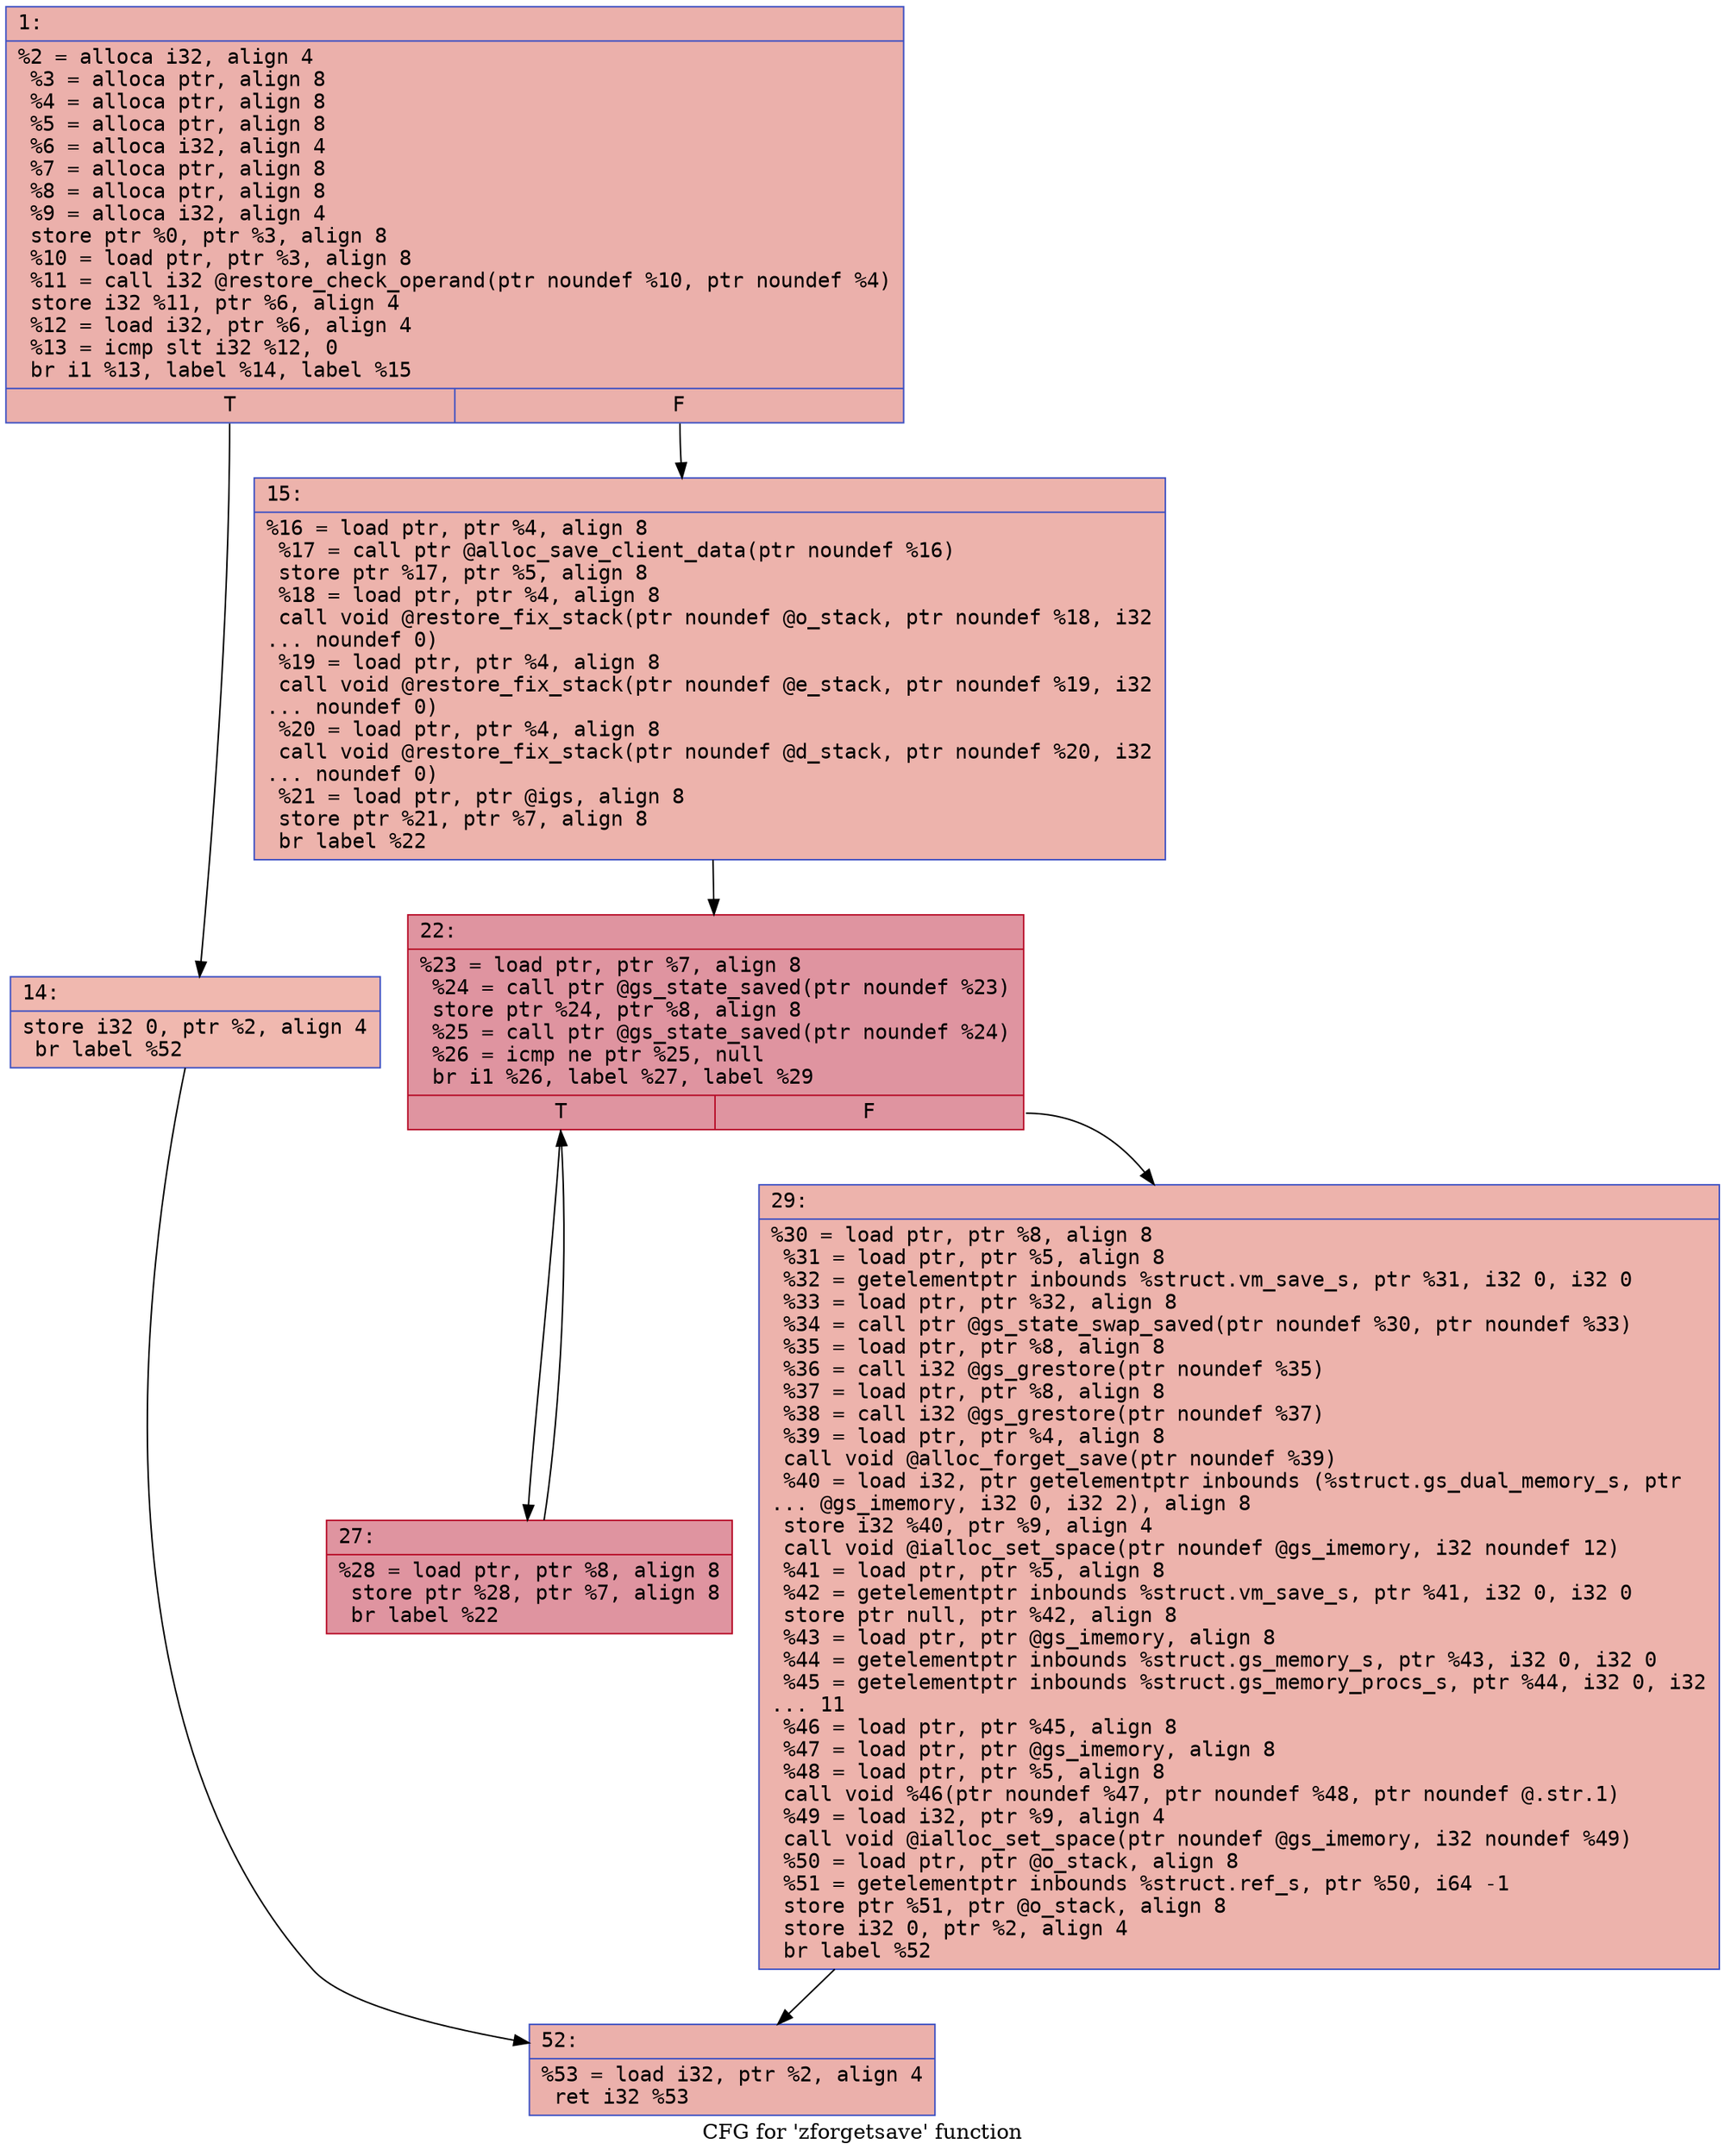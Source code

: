 digraph "CFG for 'zforgetsave' function" {
	label="CFG for 'zforgetsave' function";

	Node0x600000ca3e80 [shape=record,color="#3d50c3ff", style=filled, fillcolor="#d24b4070" fontname="Courier",label="{1:\l|  %2 = alloca i32, align 4\l  %3 = alloca ptr, align 8\l  %4 = alloca ptr, align 8\l  %5 = alloca ptr, align 8\l  %6 = alloca i32, align 4\l  %7 = alloca ptr, align 8\l  %8 = alloca ptr, align 8\l  %9 = alloca i32, align 4\l  store ptr %0, ptr %3, align 8\l  %10 = load ptr, ptr %3, align 8\l  %11 = call i32 @restore_check_operand(ptr noundef %10, ptr noundef %4)\l  store i32 %11, ptr %6, align 4\l  %12 = load i32, ptr %6, align 4\l  %13 = icmp slt i32 %12, 0\l  br i1 %13, label %14, label %15\l|{<s0>T|<s1>F}}"];
	Node0x600000ca3e80:s0 -> Node0x600000ca3ed0[tooltip="1 -> 14\nProbability 37.50%" ];
	Node0x600000ca3e80:s1 -> Node0x600000ca3f20[tooltip="1 -> 15\nProbability 62.50%" ];
	Node0x600000ca3ed0 [shape=record,color="#3d50c3ff", style=filled, fillcolor="#dc5d4a70" fontname="Courier",label="{14:\l|  store i32 0, ptr %2, align 4\l  br label %52\l}"];
	Node0x600000ca3ed0 -> Node0x600000ca40a0[tooltip="14 -> 52\nProbability 100.00%" ];
	Node0x600000ca3f20 [shape=record,color="#3d50c3ff", style=filled, fillcolor="#d6524470" fontname="Courier",label="{15:\l|  %16 = load ptr, ptr %4, align 8\l  %17 = call ptr @alloc_save_client_data(ptr noundef %16)\l  store ptr %17, ptr %5, align 8\l  %18 = load ptr, ptr %4, align 8\l  call void @restore_fix_stack(ptr noundef @o_stack, ptr noundef %18, i32\l... noundef 0)\l  %19 = load ptr, ptr %4, align 8\l  call void @restore_fix_stack(ptr noundef @e_stack, ptr noundef %19, i32\l... noundef 0)\l  %20 = load ptr, ptr %4, align 8\l  call void @restore_fix_stack(ptr noundef @d_stack, ptr noundef %20, i32\l... noundef 0)\l  %21 = load ptr, ptr @igs, align 8\l  store ptr %21, ptr %7, align 8\l  br label %22\l}"];
	Node0x600000ca3f20 -> Node0x600000ca3f70[tooltip="15 -> 22\nProbability 100.00%" ];
	Node0x600000ca3f70 [shape=record,color="#b70d28ff", style=filled, fillcolor="#b70d2870" fontname="Courier",label="{22:\l|  %23 = load ptr, ptr %7, align 8\l  %24 = call ptr @gs_state_saved(ptr noundef %23)\l  store ptr %24, ptr %8, align 8\l  %25 = call ptr @gs_state_saved(ptr noundef %24)\l  %26 = icmp ne ptr %25, null\l  br i1 %26, label %27, label %29\l|{<s0>T|<s1>F}}"];
	Node0x600000ca3f70:s0 -> Node0x600000ca4000[tooltip="22 -> 27\nProbability 96.88%" ];
	Node0x600000ca3f70:s1 -> Node0x600000ca4050[tooltip="22 -> 29\nProbability 3.12%" ];
	Node0x600000ca4000 [shape=record,color="#b70d28ff", style=filled, fillcolor="#b70d2870" fontname="Courier",label="{27:\l|  %28 = load ptr, ptr %8, align 8\l  store ptr %28, ptr %7, align 8\l  br label %22\l}"];
	Node0x600000ca4000 -> Node0x600000ca3f70[tooltip="27 -> 22\nProbability 100.00%" ];
	Node0x600000ca4050 [shape=record,color="#3d50c3ff", style=filled, fillcolor="#d6524470" fontname="Courier",label="{29:\l|  %30 = load ptr, ptr %8, align 8\l  %31 = load ptr, ptr %5, align 8\l  %32 = getelementptr inbounds %struct.vm_save_s, ptr %31, i32 0, i32 0\l  %33 = load ptr, ptr %32, align 8\l  %34 = call ptr @gs_state_swap_saved(ptr noundef %30, ptr noundef %33)\l  %35 = load ptr, ptr %8, align 8\l  %36 = call i32 @gs_grestore(ptr noundef %35)\l  %37 = load ptr, ptr %8, align 8\l  %38 = call i32 @gs_grestore(ptr noundef %37)\l  %39 = load ptr, ptr %4, align 8\l  call void @alloc_forget_save(ptr noundef %39)\l  %40 = load i32, ptr getelementptr inbounds (%struct.gs_dual_memory_s, ptr\l... @gs_imemory, i32 0, i32 2), align 8\l  store i32 %40, ptr %9, align 4\l  call void @ialloc_set_space(ptr noundef @gs_imemory, i32 noundef 12)\l  %41 = load ptr, ptr %5, align 8\l  %42 = getelementptr inbounds %struct.vm_save_s, ptr %41, i32 0, i32 0\l  store ptr null, ptr %42, align 8\l  %43 = load ptr, ptr @gs_imemory, align 8\l  %44 = getelementptr inbounds %struct.gs_memory_s, ptr %43, i32 0, i32 0\l  %45 = getelementptr inbounds %struct.gs_memory_procs_s, ptr %44, i32 0, i32\l... 11\l  %46 = load ptr, ptr %45, align 8\l  %47 = load ptr, ptr @gs_imemory, align 8\l  %48 = load ptr, ptr %5, align 8\l  call void %46(ptr noundef %47, ptr noundef %48, ptr noundef @.str.1)\l  %49 = load i32, ptr %9, align 4\l  call void @ialloc_set_space(ptr noundef @gs_imemory, i32 noundef %49)\l  %50 = load ptr, ptr @o_stack, align 8\l  %51 = getelementptr inbounds %struct.ref_s, ptr %50, i64 -1\l  store ptr %51, ptr @o_stack, align 8\l  store i32 0, ptr %2, align 4\l  br label %52\l}"];
	Node0x600000ca4050 -> Node0x600000ca40a0[tooltip="29 -> 52\nProbability 100.00%" ];
	Node0x600000ca40a0 [shape=record,color="#3d50c3ff", style=filled, fillcolor="#d24b4070" fontname="Courier",label="{52:\l|  %53 = load i32, ptr %2, align 4\l  ret i32 %53\l}"];
}
